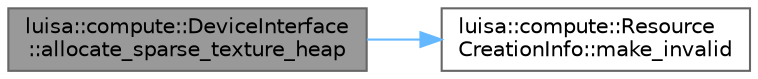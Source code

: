 digraph "luisa::compute::DeviceInterface::allocate_sparse_texture_heap"
{
 // LATEX_PDF_SIZE
  bgcolor="transparent";
  edge [fontname=Helvetica,fontsize=10,labelfontname=Helvetica,labelfontsize=10];
  node [fontname=Helvetica,fontsize=10,shape=box,height=0.2,width=0.4];
  rankdir="LR";
  Node1 [id="Node000001",label="luisa::compute::DeviceInterface\l::allocate_sparse_texture_heap",height=0.2,width=0.4,color="gray40", fillcolor="grey60", style="filled", fontcolor="black",tooltip=" "];
  Node1 -> Node2 [id="edge2_Node000001_Node000002",color="steelblue1",style="solid",tooltip=" "];
  Node2 [id="Node000002",label="luisa::compute::Resource\lCreationInfo::make_invalid",height=0.2,width=0.4,color="grey40", fillcolor="white", style="filled",URL="$structluisa_1_1compute_1_1_resource_creation_info.html#af97ef43f5d1f20f034ba53d872a9bc49",tooltip=" "];
}
